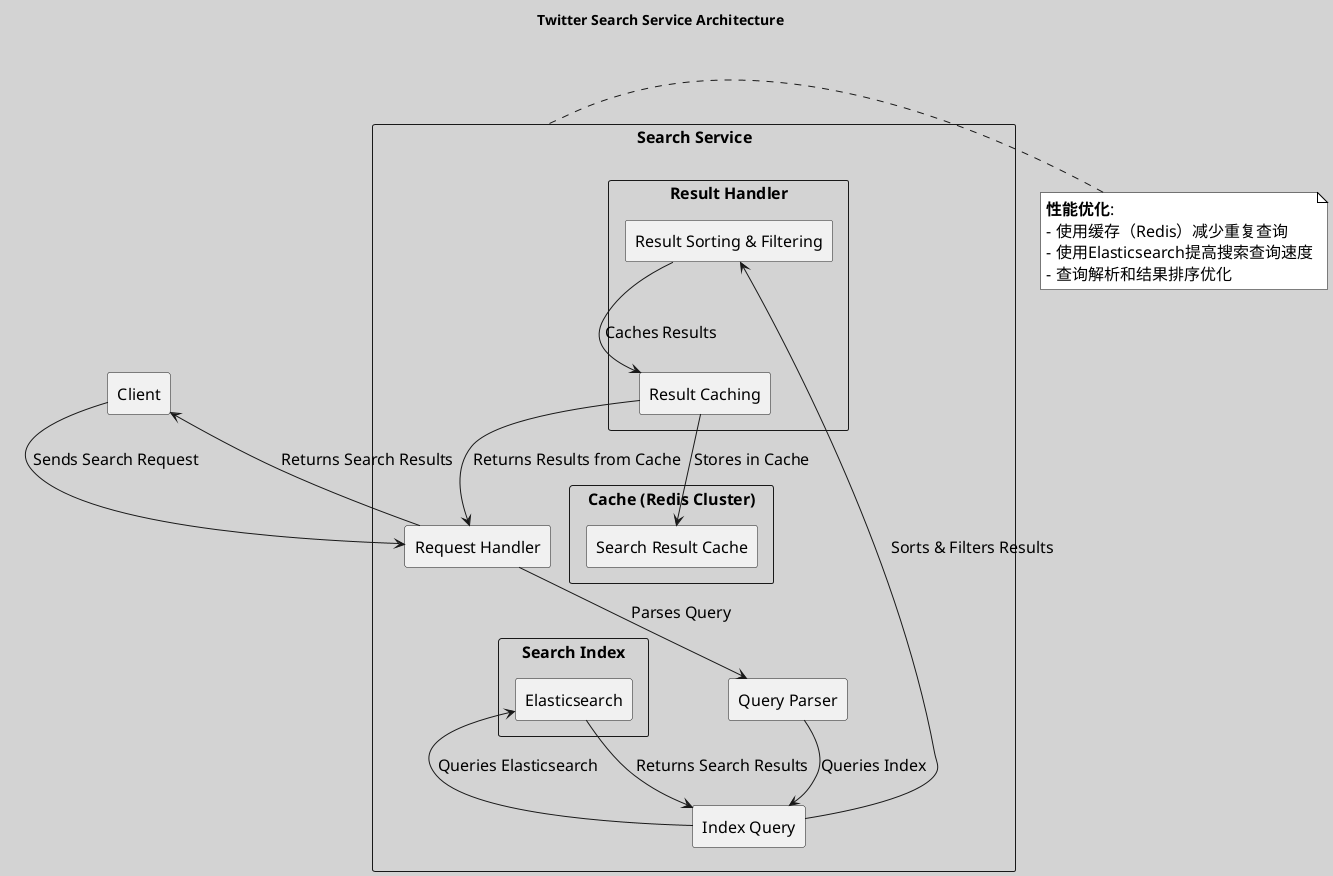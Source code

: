 @startuml

skinparam backgroundColor #D3D3D3
skinparam defaultFontName "Arial"
skinparam defaultFontSize 16
skinparam note {
    BackgroundColor #FFFFFF
        BorderColor #000000
        FontSize 16
        FontName "Arial"
}

title Twitter Search Service Architecture

rectangle "Client" as Client

rectangle "Search Service" as Search {
    rectangle "Request Handler" as RH
        rectangle "Query Parser" as QP
        rectangle "Index Query" as IQ
        rectangle "Result Handler" as RHdl {
            rectangle "Result Sorting & Filtering" as RSF
                rectangle "Result Caching" as RC
        }
    rectangle "Cache (Redis Cluster)" as Cache {
        rectangle "Search Result Cache" as SRC
    }
    rectangle "Search Index" as Index {
        rectangle "Elasticsearch" as ES
    }
}

Client -down-> RH : Sends Search Request
RH -down-> QP : Parses Query
QP -down-> IQ : Queries Index
IQ -down-> ES : Queries Elasticsearch
ES -down-> IQ : Returns Search Results
IQ -down-> RSF : Sorts & Filters Results
RSF -down-> RC : Caches Results
RC -down-> SRC : Stores in Cache
RC -down-> RH : Returns Results from Cache
RH -up-> Client : Returns Search Results

note right of Search
**性能优化**:
- 使用缓存（Redis）减少重复查询
- 使用Elasticsearch提高搜索查询速度
- 查询解析和结果排序优化
end note

@enduml
